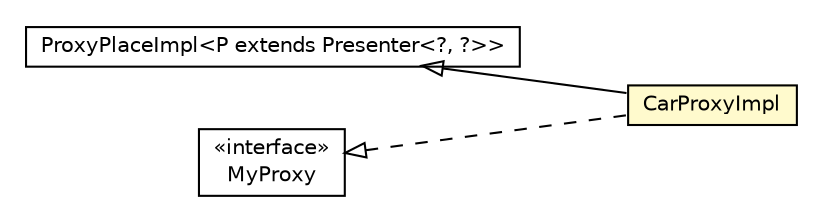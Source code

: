 #!/usr/local/bin/dot
#
# Class diagram 
# Generated by UMLGraph version R5_6-24-gf6e263 (http://www.umlgraph.org/)
#

digraph G {
	edge [fontname="Helvetica",fontsize=10,labelfontname="Helvetica",labelfontsize=10];
	node [fontname="Helvetica",fontsize=10,shape=plaintext];
	nodesep=0.25;
	ranksep=0.5;
	rankdir=LR;
	// com.gwtplatform.mvp.client.proxy.ProxyPlaceImpl<P extends com.gwtplatform.mvp.client.Presenter<?, ?>>
	c117437 [label=<<table title="com.gwtplatform.mvp.client.proxy.ProxyPlaceImpl" border="0" cellborder="1" cellspacing="0" cellpadding="2" port="p" href="../../../../../mvp/client/proxy/ProxyPlaceImpl.html">
		<tr><td><table border="0" cellspacing="0" cellpadding="1">
<tr><td align="center" balign="center"> ProxyPlaceImpl&lt;P extends Presenter&lt;?, ?&gt;&gt; </td></tr>
		</table></td></tr>
		</table>>, URL="../../../../../mvp/client/proxy/ProxyPlaceImpl.html", fontname="Helvetica", fontcolor="black", fontsize=10.0];
	// com.gwtplatform.carstore.client.application.cars.car.CarPresenter.MyProxy
	c117776 [label=<<table title="com.gwtplatform.carstore.client.application.cars.car.CarPresenter.MyProxy" border="0" cellborder="1" cellspacing="0" cellpadding="2" port="p" href="./CarPresenter.MyProxy.html">
		<tr><td><table border="0" cellspacing="0" cellpadding="1">
<tr><td align="center" balign="center"> &#171;interface&#187; </td></tr>
<tr><td align="center" balign="center"> MyProxy </td></tr>
		</table></td></tr>
		</table>>, URL="./CarPresenter.MyProxy.html", fontname="Helvetica", fontcolor="black", fontsize=10.0];
	// com.gwtplatform.carstore.client.application.cars.car.CarProxyImpl
	c117785 [label=<<table title="com.gwtplatform.carstore.client.application.cars.car.CarProxyImpl" border="0" cellborder="1" cellspacing="0" cellpadding="2" port="p" bgcolor="lemonChiffon" href="./CarProxyImpl.html">
		<tr><td><table border="0" cellspacing="0" cellpadding="1">
<tr><td align="center" balign="center"> CarProxyImpl </td></tr>
		</table></td></tr>
		</table>>, URL="./CarProxyImpl.html", fontname="Helvetica", fontcolor="black", fontsize=10.0];
	//com.gwtplatform.carstore.client.application.cars.car.CarProxyImpl extends com.gwtplatform.mvp.client.proxy.ProxyPlaceImpl<com.gwtplatform.carstore.client.application.cars.car.CarPresenter>
	c117437:p -> c117785:p [dir=back,arrowtail=empty];
	//com.gwtplatform.carstore.client.application.cars.car.CarProxyImpl implements com.gwtplatform.carstore.client.application.cars.car.CarPresenter.MyProxy
	c117776:p -> c117785:p [dir=back,arrowtail=empty,style=dashed];
}

